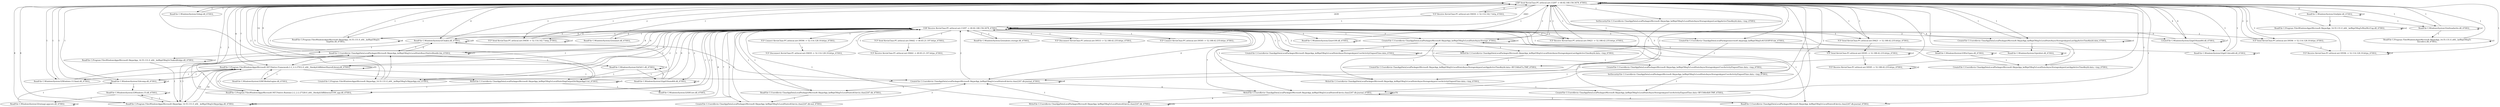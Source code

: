 strict digraph G {
  "UDP Send KevinChan-PC.attlocal.net:13297 -&gt; 40.82.168.156:3478_47DEQ_";
  "UDP Receive KevinChan-PC.attlocal.net:13297 -&gt; 40.82.168.156:3478_47DEQ_";
  "ReadFile C:\Program Files\WindowsApps\Microsoft.SkypeApp_14.55.131.0_x64__kzf8qxf38zg5c\rtmpltfm.dll_47DEQ_";
  "ReadFile C:\Windows\System32\Chakra.dll_47DEQ_";
  "ReadFile C:\Program Files\WindowsApps\Microsoft.SkypeApp_14.55.131.0_x64__kzf8qxf38zg5c\ChakraBridge.dll_47DEQ_";
  "ReadFile C:\Program Files\WindowsApps\Microsoft.SkypeApp_14.55.131.0_x64__kzf8qxf38zg5c\SkypeApp.dll_47DEQ_";
  "ReadFile C:\Program Files\WindowsApps\Microsoft.NET.Native.Framework.2.2_2.2.27912.0_x64__8wekyb3d8bbwe\SharedLibrary.dll_47DEQ_";
  "ReadFile C:\Users\Kevin Chan\AppData\Local\Packages\Microsoft.SkypeApp_kzf8qxf38zg5c\LocalState\ReactNativeBundle.bin_47DEQ_";
  "ReadFile C:\Windows\System32\MFMediaEngine.dll_47DEQ_";
  "ReadFile C:\Windows\System32\Windows.UI.Xaml.dll_47DEQ_";
  "ReadFile C:\Windows\System32\dxgi.dll_47DEQ_";
  "ReadFile C:\Windows\System32\d3d11.dll_47DEQ_";
  "CreateFile C:\Program Files\WindowsApps\Microsoft.SkypeApp_14.55.131.0_x64__kzf8qxf38zg5c\SkypeApp.exe_47DEQ_";
  "CreateFile C:\Windows\System32\igd10iumd64.dll_47DEQ_";
  "ReadFile C:\Windows\System32\igd11dxva64.dll_47DEQ_";
  "ReadFile C:\Windows\System32\igd10iumd64.dll_47DEQ_";
  "ReadFile C:\Program Files\WindowsApps\Microsoft.NET.Native.Runtime.2.2_2.2.27328.0_x64__8wekyb3d8bbwe\mrt100_app.dll_47DEQ_";
  "TCP Receive KevinChan-PC.attlocal.net:59456 -&gt; 52.114.142.7:http_47DEQ_";
  "CreateFile C:\Users\Kevin Chan\AppData\Local\Packages\Microsoft.SkypeApp_kzf8qxf38zg5c\LocalState\s4l-kevin.chan2247.db-journal_47DEQ_";
  "ReadFile C:\Users\Kevin Chan\AppData\Local\Packages\Microsoft.SkypeApp_kzf8qxf38zg5c\LocalState\s4l-kevin.chan2247.db_47DEQ_";
  "CreateFile C:\Users\Kevin Chan\AppData\Local\Packages\Microsoft.SkypeApp_kzf8qxf38zg5c\LocalState\s4l-kevin.chan2247.db-wal_47DEQ_";
  "WriteFile C:\Users\Kevin Chan\AppData\Local\Packages\Microsoft.SkypeApp_kzf8qxf38zg5c\LocalState\s4l-kevin.chan2247.db-journal_47DEQ_";
  "ReadFile C:\Users\Kevin Chan\AppData\Local\Packages\Microsoft.SkypeApp_kzf8qxf38zg5c\LocalState\s4l-kevin.chan2247.db-journal_47DEQ_";
  "WriteFile C:\Users\Kevin Chan\AppData\Local\Packages\Microsoft.SkypeApp_kzf8qxf38zg5c\LocalState\s4l-kevin.chan2247.db_47DEQ_";
  "TCP Send KevinChan-PC.attlocal.net:59456 -&gt; 52.114.142.7:http_47DEQ_";
  "WriteFile C:\Users\Kevin Chan\AppData\Local\Packages\Microsoft.SkypeApp_kzf8qxf38zg5c\LocalState\DiagOutputDir\SkypeApp3.txt_47DEQ_";
  "TCP Connect KevinChan-PC.attlocal.net:59594 -&gt; 52.114.128.10:https_47DEQ_";
  "TCP Disconnect KevinChan-PC.attlocal.net:59459 -&gt; 52.114.128.10:https_47DEQ_";
  "TCP Send KevinChan-PC.attlocal.net:59594 -&gt; 52.114.128.10:https_47DEQ_";
  "TCP Receive KevinChan-PC.attlocal.net:59594 -&gt; 52.114.128.10:https_47DEQ_";
  "ReadFile C:\Windows\System32\wininet.dll_47DEQ_";
  "CreateFile C:\Users\Kevin Chan\AppData\Local\Packages\Microsoft.SkypeApp_kzf8qxf38zg5c\LocalState\AsyncStorage_47DEQ_";
  "CreateFile C:\Users\Kevin Chan\AppData\Local\Packages\Microsoft.SkypeApp_kzf8qxf38zg5c\LocalState\AsyncStorage\skypexLastAppActiveTimeKeyId.data_47DEQ_";
  "ReadFile C:\Windows\System32\windows.storage.dll_47DEQ_";
  "ReadFile C:\Windows\System32\profext.dll_47DEQ_";
  "CreateFile C:\Users\Kevin Chan\AppData\Local\Packages\microsoft.skypeapp_kzf8qxf38zg5c\AC\GEH\POF.dat_47DEQ_";
  "ReadFile C:\Windows\System32\WinTypes.dll_47DEQ_";
  "CreateFile C:\Users\Kevin Chan\AppData\Local\Packages\Microsoft.SkypeApp_kzf8qxf38zg5c\LocalState\AsyncStorage\skypexLastAppActiveTimeKeyId.data.~tmp_47DEQ_";
  "WriteFile C:\Users\Kevin Chan\AppData\Local\Packages\Microsoft.SkypeApp_kzf8qxf38zg5c\LocalState\AsyncStorage\skypexLastAppActiveTimeKeyId.data.~tmp_47DEQ_";
  "SetSecurityFile C:\Users\Kevin Chan\AppData\Local\Packages\Microsoft.SkypeApp_kzf8qxf38zg5c\LocalState\AsyncStorage\skypexLastAppActiveTimeKeyId.data.~tmp_47DEQ_";
  "CreateFile C:\Users\Kevin Chan\AppData\Local\Packages\Microsoft.SkypeApp_kzf8qxf38zg5c\LocalState\AsyncStorage\skypexLastAppActiveTimeKeyId.data~RF1546e47a.TMP_47DEQ_";
  "CreateFile C:\Users\Kevin Chan\AppData\Local\Packages\Microsoft.SkypeApp_kzf8qxf38zg5c\LocalState\AsyncStorage\skypexUserActivityElapsedTime.data_47DEQ_";
  "CreateFile C:\Users\Kevin Chan\AppData\Local\Packages\Microsoft.SkypeApp_kzf8qxf38zg5c\LocalState\AsyncStorage\skypexUserActivityElapsedTime.data.~tmp_47DEQ_";
  "WriteFile C:\Users\Kevin Chan\AppData\Local\Packages\Microsoft.SkypeApp_kzf8qxf38zg5c\LocalState\AsyncStorage\skypexUserActivityElapsedTime.data.~tmp_47DEQ_";
  "SetSecurityFile C:\Users\Kevin Chan\AppData\Local\Packages\Microsoft.SkypeApp_kzf8qxf38zg5c\LocalState\AsyncStorage\skypexUserActivityElapsedTime.data.~tmp_47DEQ_";
  "CreateFile C:\Users\Kevin Chan\AppData\Local\Packages\Microsoft.SkypeApp_kzf8qxf38zg5c\LocalState\AsyncStorage\skypexUserActivityElapsedTime.data~RF1546e4b9.TMP_47DEQ_";
  "ReadFile C:\Windows\System32\Windows.UI.dll_47DEQ_";
  "ReadFile C:\Windows\System32\mrt100.dll_47DEQ_";
  "ReadFile C:\Windows\System32\dcomp.dll_47DEQ_";
  "ReadFile C:\Windows\System32\twinapi.appcore.dll_47DEQ_";
  "TCP Disconnect KevinChan-PC.attlocal.net:59553 -&gt; 52.188.42.235:https_47DEQ_";
  "TCP Connect KevinChan-PC.attlocal.net:59595 -&gt; 52.188.42.235:https_47DEQ_";
  "TCP Send KevinChan-PC.attlocal.net:59595 -&gt; 52.188.42.235:https_47DEQ_";
  "TCP Receive KevinChan-PC.attlocal.net:59595 -&gt; 52.188.42.235:https_47DEQ_";
  "TCP Receive KevinChan-PC.attlocal.net:59421 -&gt; 52.188.42.235:https_47DEQ_";
  "TCP Send KevinChan-PC.attlocal.net:59421 -&gt; 52.188.42.235:https_47DEQ_";
  "ReadFile C:\Windows\System32\mfplat.dll_47DEQ_";
  "ReadFile C:\Windows\System32\mfreadwrite.dll_47DEQ_";
  "ReadFile C:\Program Files\WindowsApps\Microsoft.SkypeApp_14.55.131.0_x64__kzf8qxf38zg5c\rtmcodecs.dll_47DEQ_";
  "TCP Send KevinChan-PC.attlocal.net:59442 -&gt; 40.83.21.197:https_47DEQ_";
  "TCP Receive KevinChan-PC.attlocal.net:59442 -&gt; 40.83.21.197:https_47DEQ_";
  "ReadFile C:\Program Files\WindowsApps\Microsoft.SkypeApp_14.55.131.0_x64__kzf8qxf38zg5c\RtmMvrUap.dll_47DEQ_";
  "ReadFile C:\Windows\System32\SHCore.dll_47DEQ_";
  "UDP Send KevinChan-PC.attlocal.net:13297 -&gt; 40.82.168.156:3478_47DEQ_" -> "UDP Send KevinChan-PC.attlocal.net:13297 -&gt; 40.82.168.156:3478_47DEQ_" [ label="6357" ];
  "UDP Send KevinChan-PC.attlocal.net:13297 -&gt; 40.82.168.156:3478_47DEQ_" -> "UDP Receive KevinChan-PC.attlocal.net:13297 -&gt; 40.82.168.156:3478_47DEQ_" [ label="2443" ];
  "UDP Receive KevinChan-PC.attlocal.net:13297 -&gt; 40.82.168.156:3478_47DEQ_" -> "UDP Receive KevinChan-PC.attlocal.net:13297 -&gt; 40.82.168.156:3478_47DEQ_" [ label="14034" ];
  "UDP Receive KevinChan-PC.attlocal.net:13297 -&gt; 40.82.168.156:3478_47DEQ_" -> "UDP Send KevinChan-PC.attlocal.net:13297 -&gt; 40.82.168.156:3478_47DEQ_" [ label="2439" ];
  "UDP Send KevinChan-PC.attlocal.net:13297 -&gt; 40.82.168.156:3478_47DEQ_" -> "ReadFile C:\Program Files\WindowsApps\Microsoft.SkypeApp_14.55.131.0_x64__kzf8qxf38zg5c\rtmpltfm.dll_47DEQ_" [ label="1" ];
  "ReadFile C:\Program Files\WindowsApps\Microsoft.SkypeApp_14.55.131.0_x64__kzf8qxf38zg5c\rtmpltfm.dll_47DEQ_" -> "ReadFile C:\Program Files\WindowsApps\Microsoft.SkypeApp_14.55.131.0_x64__kzf8qxf38zg5c\rtmpltfm.dll_47DEQ_" [ label="4" ];
  "ReadFile C:\Program Files\WindowsApps\Microsoft.SkypeApp_14.55.131.0_x64__kzf8qxf38zg5c\rtmpltfm.dll_47DEQ_" -> "UDP Receive KevinChan-PC.attlocal.net:13297 -&gt; 40.82.168.156:3478_47DEQ_" [ label="1" ];
  "UDP Receive KevinChan-PC.attlocal.net:13297 -&gt; 40.82.168.156:3478_47DEQ_" -> "ReadFile C:\Program Files\WindowsApps\Microsoft.SkypeApp_14.55.131.0_x64__kzf8qxf38zg5c\rtmpltfm.dll_47DEQ_" [ label="1" ];
  "ReadFile C:\Program Files\WindowsApps\Microsoft.SkypeApp_14.55.131.0_x64__kzf8qxf38zg5c\rtmpltfm.dll_47DEQ_" -> "UDP Send KevinChan-PC.attlocal.net:13297 -&gt; 40.82.168.156:3478_47DEQ_" [ label="1" ];
  "UDP Send KevinChan-PC.attlocal.net:13297 -&gt; 40.82.168.156:3478_47DEQ_" -> "ReadFile C:\Windows\System32\Chakra.dll_47DEQ_" [ label="6" ];
  "ReadFile C:\Windows\System32\Chakra.dll_47DEQ_" -> "ReadFile C:\Windows\System32\Chakra.dll_47DEQ_" [ label="20" ];
  "ReadFile C:\Windows\System32\Chakra.dll_47DEQ_" -> "ReadFile C:\Program Files\WindowsApps\Microsoft.SkypeApp_14.55.131.0_x64__kzf8qxf38zg5c\ChakraBridge.dll_47DEQ_" [ label="1" ];
  "ReadFile C:\Program Files\WindowsApps\Microsoft.SkypeApp_14.55.131.0_x64__kzf8qxf38zg5c\ChakraBridge.dll_47DEQ_" -> "ReadFile C:\Program Files\WindowsApps\Microsoft.SkypeApp_14.55.131.0_x64__kzf8qxf38zg5c\ChakraBridge.dll_47DEQ_" [ label="1" ];
  "ReadFile C:\Program Files\WindowsApps\Microsoft.SkypeApp_14.55.131.0_x64__kzf8qxf38zg5c\ChakraBridge.dll_47DEQ_" -> "ReadFile C:\Program Files\WindowsApps\Microsoft.SkypeApp_14.55.131.0_x64__kzf8qxf38zg5c\SkypeApp.dll_47DEQ_" [ label="1" ];
  "ReadFile C:\Program Files\WindowsApps\Microsoft.SkypeApp_14.55.131.0_x64__kzf8qxf38zg5c\SkypeApp.dll_47DEQ_" -> "ReadFile C:\Program Files\WindowsApps\Microsoft.SkypeApp_14.55.131.0_x64__kzf8qxf38zg5c\SkypeApp.dll_47DEQ_" [ label="56" ];
  "ReadFile C:\Program Files\WindowsApps\Microsoft.SkypeApp_14.55.131.0_x64__kzf8qxf38zg5c\SkypeApp.dll_47DEQ_" -> "ReadFile C:\Program Files\WindowsApps\Microsoft.NET.Native.Framework.2.2_2.2.27912.0_x64__8wekyb3d8bbwe\SharedLibrary.dll_47DEQ_" [ label="10" ];
  "ReadFile C:\Program Files\WindowsApps\Microsoft.NET.Native.Framework.2.2_2.2.27912.0_x64__8wekyb3d8bbwe\SharedLibrary.dll_47DEQ_" -> "ReadFile C:\Program Files\WindowsApps\Microsoft.NET.Native.Framework.2.2_2.2.27912.0_x64__8wekyb3d8bbwe\SharedLibrary.dll_47DEQ_" [ label="55" ];
  "ReadFile C:\Program Files\WindowsApps\Microsoft.NET.Native.Framework.2.2_2.2.27912.0_x64__8wekyb3d8bbwe\SharedLibrary.dll_47DEQ_" -> "ReadFile C:\Users\Kevin Chan\AppData\Local\Packages\Microsoft.SkypeApp_kzf8qxf38zg5c\LocalState\ReactNativeBundle.bin_47DEQ_" [ label="1" ];
  "ReadFile C:\Users\Kevin Chan\AppData\Local\Packages\Microsoft.SkypeApp_kzf8qxf38zg5c\LocalState\ReactNativeBundle.bin_47DEQ_" -> "UDP Send KevinChan-PC.attlocal.net:13297 -&gt; 40.82.168.156:3478_47DEQ_" [ label="12" ];
  "UDP Send KevinChan-PC.attlocal.net:13297 -&gt; 40.82.168.156:3478_47DEQ_" -> "ReadFile C:\Program Files\WindowsApps\Microsoft.NET.Native.Framework.2.2_2.2.27912.0_x64__8wekyb3d8bbwe\SharedLibrary.dll_47DEQ_" [ label="7" ];
  "ReadFile C:\Program Files\WindowsApps\Microsoft.NET.Native.Framework.2.2_2.2.27912.0_x64__8wekyb3d8bbwe\SharedLibrary.dll_47DEQ_" -> "ReadFile C:\Windows\System32\MFMediaEngine.dll_47DEQ_" [ label="1" ];
  "ReadFile C:\Windows\System32\MFMediaEngine.dll_47DEQ_" -> "ReadFile C:\Program Files\WindowsApps\Microsoft.NET.Native.Framework.2.2_2.2.27912.0_x64__8wekyb3d8bbwe\SharedLibrary.dll_47DEQ_" [ label="1" ];
  "ReadFile C:\Program Files\WindowsApps\Microsoft.NET.Native.Framework.2.2_2.2.27912.0_x64__8wekyb3d8bbwe\SharedLibrary.dll_47DEQ_" -> "ReadFile C:\Windows\System32\Windows.UI.Xaml.dll_47DEQ_" [ label="1" ];
  "ReadFile C:\Windows\System32\Windows.UI.Xaml.dll_47DEQ_" -> "UDP Send KevinChan-PC.attlocal.net:13297 -&gt; 40.82.168.156:3478_47DEQ_" [ label="1" ];
  "UDP Send KevinChan-PC.attlocal.net:13297 -&gt; 40.82.168.156:3478_47DEQ_" -> "ReadFile C:\Windows\System32\dxgi.dll_47DEQ_" [ label="1" ];
  "ReadFile C:\Windows\System32\dxgi.dll_47DEQ_" -> "UDP Send KevinChan-PC.attlocal.net:13297 -&gt; 40.82.168.156:3478_47DEQ_" [ label="1" ];
  "UDP Send KevinChan-PC.attlocal.net:13297 -&gt; 40.82.168.156:3478_47DEQ_" -> "ReadFile C:\Users\Kevin Chan\AppData\Local\Packages\Microsoft.SkypeApp_kzf8qxf38zg5c\LocalState\ReactNativeBundle.bin_47DEQ_" [ label="9" ];
  "ReadFile C:\Users\Kevin Chan\AppData\Local\Packages\Microsoft.SkypeApp_kzf8qxf38zg5c\LocalState\ReactNativeBundle.bin_47DEQ_" -> "UDP Receive KevinChan-PC.attlocal.net:13297 -&gt; 40.82.168.156:3478_47DEQ_" [ label="8" ];
  "ReadFile C:\Windows\System32\Chakra.dll_47DEQ_" -> "ReadFile C:\Users\Kevin Chan\AppData\Local\Packages\Microsoft.SkypeApp_kzf8qxf38zg5c\LocalState\ReactNativeBundle.bin_47DEQ_" [ label="7" ];
  "ReadFile C:\Users\Kevin Chan\AppData\Local\Packages\Microsoft.SkypeApp_kzf8qxf38zg5c\LocalState\ReactNativeBundle.bin_47DEQ_" -> "ReadFile C:\Users\Kevin Chan\AppData\Local\Packages\Microsoft.SkypeApp_kzf8qxf38zg5c\LocalState\ReactNativeBundle.bin_47DEQ_" [ label="11" ];
  "UDP Receive KevinChan-PC.attlocal.net:13297 -&gt; 40.82.168.156:3478_47DEQ_" -> "ReadFile C:\Users\Kevin Chan\AppData\Local\Packages\Microsoft.SkypeApp_kzf8qxf38zg5c\LocalState\ReactNativeBundle.bin_47DEQ_" [ label="6" ];
  "ReadFile C:\Users\Kevin Chan\AppData\Local\Packages\Microsoft.SkypeApp_kzf8qxf38zg5c\LocalState\ReactNativeBundle.bin_47DEQ_" -> "ReadFile C:\Windows\System32\d3d11.dll_47DEQ_" [ label="1" ];
  "ReadFile C:\Windows\System32\d3d11.dll_47DEQ_" -> "CreateFile C:\Program Files\WindowsApps\Microsoft.SkypeApp_14.55.131.0_x64__kzf8qxf38zg5c\SkypeApp.exe_47DEQ_" [ label="1" ];
  "CreateFile C:\Program Files\WindowsApps\Microsoft.SkypeApp_14.55.131.0_x64__kzf8qxf38zg5c\SkypeApp.exe_47DEQ_" -> "ReadFile C:\Users\Kevin Chan\AppData\Local\Packages\Microsoft.SkypeApp_kzf8qxf38zg5c\LocalState\ReactNativeBundle.bin_47DEQ_" [ label="1" ];
  "UDP Send KevinChan-PC.attlocal.net:13297 -&gt; 40.82.168.156:3478_47DEQ_" -> "CreateFile C:\Windows\System32\igd10iumd64.dll_47DEQ_" [ label="4" ];
  "CreateFile C:\Windows\System32\igd10iumd64.dll_47DEQ_" -> "CreateFile C:\Windows\System32\igd10iumd64.dll_47DEQ_" [ label="7" ];
  "CreateFile C:\Windows\System32\igd10iumd64.dll_47DEQ_" -> "ReadFile C:\Windows\System32\igd11dxva64.dll_47DEQ_" [ label="1" ];
  "ReadFile C:\Windows\System32\igd11dxva64.dll_47DEQ_" -> "ReadFile C:\Windows\System32\igd11dxva64.dll_47DEQ_" [ label="11" ];
  "ReadFile C:\Windows\System32\igd11dxva64.dll_47DEQ_" -> "UDP Receive KevinChan-PC.attlocal.net:13297 -&gt; 40.82.168.156:3478_47DEQ_" [ label="2" ];
  "UDP Receive KevinChan-PC.attlocal.net:13297 -&gt; 40.82.168.156:3478_47DEQ_" -> "ReadFile C:\Windows\System32\igd10iumd64.dll_47DEQ_" [ label="2" ];
  "ReadFile C:\Windows\System32\igd10iumd64.dll_47DEQ_" -> "UDP Receive KevinChan-PC.attlocal.net:13297 -&gt; 40.82.168.156:3478_47DEQ_" [ label="1" ];
  "ReadFile C:\Windows\System32\igd10iumd64.dll_47DEQ_" -> "ReadFile C:\Windows\System32\igd10iumd64.dll_47DEQ_" [ label="2" ];
  "ReadFile C:\Windows\System32\igd10iumd64.dll_47DEQ_" -> "ReadFile C:\Windows\System32\d3d11.dll_47DEQ_" [ label="1" ];
  "ReadFile C:\Windows\System32\d3d11.dll_47DEQ_" -> "ReadFile C:\Windows\System32\d3d11.dll_47DEQ_" [ label="1" ];
  "ReadFile C:\Windows\System32\d3d11.dll_47DEQ_" -> "ReadFile C:\Windows\System32\igd10iumd64.dll_47DEQ_" [ label="1" ];
  "ReadFile C:\Windows\System32\igd10iumd64.dll_47DEQ_" -> "ReadFile C:\Windows\System32\Chakra.dll_47DEQ_" [ label="1" ];
  "ReadFile C:\Users\Kevin Chan\AppData\Local\Packages\Microsoft.SkypeApp_kzf8qxf38zg5c\LocalState\ReactNativeBundle.bin_47DEQ_" -> "ReadFile C:\Program Files\WindowsApps\Microsoft.NET.Native.Framework.2.2_2.2.27912.0_x64__8wekyb3d8bbwe\SharedLibrary.dll_47DEQ_" [ label="1" ];
  "ReadFile C:\Program Files\WindowsApps\Microsoft.NET.Native.Framework.2.2_2.2.27912.0_x64__8wekyb3d8bbwe\SharedLibrary.dll_47DEQ_" -> "ReadFile C:\Program Files\WindowsApps\Microsoft.SkypeApp_14.55.131.0_x64__kzf8qxf38zg5c\SkypeApp.dll_47DEQ_" [ label="10" ];
  "ReadFile C:\Program Files\WindowsApps\Microsoft.NET.Native.Framework.2.2_2.2.27912.0_x64__8wekyb3d8bbwe\SharedLibrary.dll_47DEQ_" -> "ReadFile C:\Program Files\WindowsApps\Microsoft.NET.Native.Runtime.2.2_2.2.27328.0_x64__8wekyb3d8bbwe\mrt100_app.dll_47DEQ_" [ label="1" ];
  "ReadFile C:\Program Files\WindowsApps\Microsoft.NET.Native.Runtime.2.2_2.2.27328.0_x64__8wekyb3d8bbwe\mrt100_app.dll_47DEQ_" -> "UDP Send KevinChan-PC.attlocal.net:13297 -&gt; 40.82.168.156:3478_47DEQ_" [ label="1" ];
  "ReadFile C:\Program Files\WindowsApps\Microsoft.SkypeApp_14.55.131.0_x64__kzf8qxf38zg5c\SkypeApp.dll_47DEQ_" -> "UDP Send KevinChan-PC.attlocal.net:13297 -&gt; 40.82.168.156:3478_47DEQ_" [ label="8" ];
  "UDP Send KevinChan-PC.attlocal.net:13297 -&gt; 40.82.168.156:3478_47DEQ_" -> "ReadFile C:\Program Files\WindowsApps\Microsoft.SkypeApp_14.55.131.0_x64__kzf8qxf38zg5c\SkypeApp.dll_47DEQ_" [ label="8" ];
  "ReadFile C:\Program Files\WindowsApps\Microsoft.NET.Native.Framework.2.2_2.2.27912.0_x64__8wekyb3d8bbwe\SharedLibrary.dll_47DEQ_" -> "UDP Send KevinChan-PC.attlocal.net:13297 -&gt; 40.82.168.156:3478_47DEQ_" [ label="6" ];
  "ReadFile C:\Users\Kevin Chan\AppData\Local\Packages\Microsoft.SkypeApp_kzf8qxf38zg5c\LocalState\ReactNativeBundle.bin_47DEQ_" -> "ReadFile C:\Windows\System32\Chakra.dll_47DEQ_" [ label="2" ];
  "UDP Receive KevinChan-PC.attlocal.net:13297 -&gt; 40.82.168.156:3478_47DEQ_" -> "ReadFile C:\Program Files\WindowsApps\Microsoft.NET.Native.Framework.2.2_2.2.27912.0_x64__8wekyb3d8bbwe\SharedLibrary.dll_47DEQ_" [ label="4" ];
  "ReadFile C:\Program Files\WindowsApps\Microsoft.NET.Native.Framework.2.2_2.2.27912.0_x64__8wekyb3d8bbwe\SharedLibrary.dll_47DEQ_" -> "UDP Receive KevinChan-PC.attlocal.net:13297 -&gt; 40.82.168.156:3478_47DEQ_" [ label="3" ];
  "UDP Send KevinChan-PC.attlocal.net:13297 -&gt; 40.82.168.156:3478_47DEQ_" -> "TCP Receive KevinChan-PC.attlocal.net:59456 -&gt; 52.114.142.7:http_47DEQ_" [ label="3" ];
  "TCP Receive KevinChan-PC.attlocal.net:59456 -&gt; 52.114.142.7:http_47DEQ_" -> "UDP Receive KevinChan-PC.attlocal.net:13297 -&gt; 40.82.168.156:3478_47DEQ_" [ label="1" ];
  "ReadFile C:\Program Files\WindowsApps\Microsoft.NET.Native.Framework.2.2_2.2.27912.0_x64__8wekyb3d8bbwe\SharedLibrary.dll_47DEQ_" -> "CreateFile C:\Users\Kevin Chan\AppData\Local\Packages\Microsoft.SkypeApp_kzf8qxf38zg5c\LocalState\s4l-kevin.chan2247.db-journal_47DEQ_" [ label="1" ];
  "CreateFile C:\Users\Kevin Chan\AppData\Local\Packages\Microsoft.SkypeApp_kzf8qxf38zg5c\LocalState\s4l-kevin.chan2247.db-journal_47DEQ_" -> "ReadFile C:\Users\Kevin Chan\AppData\Local\Packages\Microsoft.SkypeApp_kzf8qxf38zg5c\LocalState\s4l-kevin.chan2247.db_47DEQ_" [ label="3" ];
  "ReadFile C:\Users\Kevin Chan\AppData\Local\Packages\Microsoft.SkypeApp_kzf8qxf38zg5c\LocalState\s4l-kevin.chan2247.db_47DEQ_" -> "CreateFile C:\Users\Kevin Chan\AppData\Local\Packages\Microsoft.SkypeApp_kzf8qxf38zg5c\LocalState\s4l-kevin.chan2247.db-wal_47DEQ_" [ label="3" ];
  "CreateFile C:\Users\Kevin Chan\AppData\Local\Packages\Microsoft.SkypeApp_kzf8qxf38zg5c\LocalState\s4l-kevin.chan2247.db-wal_47DEQ_" -> "CreateFile C:\Users\Kevin Chan\AppData\Local\Packages\Microsoft.SkypeApp_kzf8qxf38zg5c\LocalState\s4l-kevin.chan2247.db-journal_47DEQ_" [ label="3" ];
  "CreateFile C:\Users\Kevin Chan\AppData\Local\Packages\Microsoft.SkypeApp_kzf8qxf38zg5c\LocalState\s4l-kevin.chan2247.db-journal_47DEQ_" -> "CreateFile C:\Users\Kevin Chan\AppData\Local\Packages\Microsoft.SkypeApp_kzf8qxf38zg5c\LocalState\s4l-kevin.chan2247.db-journal_47DEQ_" [ label="8" ];
  "CreateFile C:\Users\Kevin Chan\AppData\Local\Packages\Microsoft.SkypeApp_kzf8qxf38zg5c\LocalState\s4l-kevin.chan2247.db-journal_47DEQ_" -> "WriteFile C:\Users\Kevin Chan\AppData\Local\Packages\Microsoft.SkypeApp_kzf8qxf38zg5c\LocalState\s4l-kevin.chan2247.db-journal_47DEQ_" [ label="4" ];
  "WriteFile C:\Users\Kevin Chan\AppData\Local\Packages\Microsoft.SkypeApp_kzf8qxf38zg5c\LocalState\s4l-kevin.chan2247.db-journal_47DEQ_" -> "WriteFile C:\Users\Kevin Chan\AppData\Local\Packages\Microsoft.SkypeApp_kzf8qxf38zg5c\LocalState\s4l-kevin.chan2247.db-journal_47DEQ_" [ label="74" ];
  "WriteFile C:\Users\Kevin Chan\AppData\Local\Packages\Microsoft.SkypeApp_kzf8qxf38zg5c\LocalState\s4l-kevin.chan2247.db-journal_47DEQ_" -> "UDP Send KevinChan-PC.attlocal.net:13297 -&gt; 40.82.168.156:3478_47DEQ_" [ label="4" ];
  "UDP Send KevinChan-PC.attlocal.net:13297 -&gt; 40.82.168.156:3478_47DEQ_" -> "ReadFile C:\Users\Kevin Chan\AppData\Local\Packages\Microsoft.SkypeApp_kzf8qxf38zg5c\LocalState\s4l-kevin.chan2247.db-journal_47DEQ_" [ label="1" ];
  "ReadFile C:\Users\Kevin Chan\AppData\Local\Packages\Microsoft.SkypeApp_kzf8qxf38zg5c\LocalState\s4l-kevin.chan2247.db-journal_47DEQ_" -> "WriteFile C:\Users\Kevin Chan\AppData\Local\Packages\Microsoft.SkypeApp_kzf8qxf38zg5c\LocalState\s4l-kevin.chan2247.db-journal_47DEQ_" [ label="4" ];
  "WriteFile C:\Users\Kevin Chan\AppData\Local\Packages\Microsoft.SkypeApp_kzf8qxf38zg5c\LocalState\s4l-kevin.chan2247.db-journal_47DEQ_" -> "WriteFile C:\Users\Kevin Chan\AppData\Local\Packages\Microsoft.SkypeApp_kzf8qxf38zg5c\LocalState\s4l-kevin.chan2247.db_47DEQ_" [ label="4" ];
  "WriteFile C:\Users\Kevin Chan\AppData\Local\Packages\Microsoft.SkypeApp_kzf8qxf38zg5c\LocalState\s4l-kevin.chan2247.db_47DEQ_" -> "WriteFile C:\Users\Kevin Chan\AppData\Local\Packages\Microsoft.SkypeApp_kzf8qxf38zg5c\LocalState\s4l-kevin.chan2247.db_47DEQ_" [ label="42" ];
  "WriteFile C:\Users\Kevin Chan\AppData\Local\Packages\Microsoft.SkypeApp_kzf8qxf38zg5c\LocalState\s4l-kevin.chan2247.db_47DEQ_" -> "CreateFile C:\Users\Kevin Chan\AppData\Local\Packages\Microsoft.SkypeApp_kzf8qxf38zg5c\LocalState\s4l-kevin.chan2247.db-journal_47DEQ_" [ label="1" ];
  "CreateFile C:\Users\Kevin Chan\AppData\Local\Packages\Microsoft.SkypeApp_kzf8qxf38zg5c\LocalState\s4l-kevin.chan2247.db-journal_47DEQ_" -> "UDP Send KevinChan-PC.attlocal.net:13297 -&gt; 40.82.168.156:3478_47DEQ_" [ label="3" ];
  "UDP Receive KevinChan-PC.attlocal.net:13297 -&gt; 40.82.168.156:3478_47DEQ_" -> "TCP Send KevinChan-PC.attlocal.net:59456 -&gt; 52.114.142.7:http_47DEQ_" [ label="2" ];
  "TCP Send KevinChan-PC.attlocal.net:59456 -&gt; 52.114.142.7:http_47DEQ_" -> "TCP Send KevinChan-PC.attlocal.net:59456 -&gt; 52.114.142.7:http_47DEQ_" [ label="3" ];
  "TCP Send KevinChan-PC.attlocal.net:59456 -&gt; 52.114.142.7:http_47DEQ_" -> "UDP Send KevinChan-PC.attlocal.net:13297 -&gt; 40.82.168.156:3478_47DEQ_" [ label="2" ];
  "UDP Receive KevinChan-PC.attlocal.net:13297 -&gt; 40.82.168.156:3478_47DEQ_" -> "CreateFile C:\Program Files\WindowsApps\Microsoft.SkypeApp_14.55.131.0_x64__kzf8qxf38zg5c\SkypeApp.exe_47DEQ_" [ label="2" ];
  "CreateFile C:\Program Files\WindowsApps\Microsoft.SkypeApp_14.55.131.0_x64__kzf8qxf38zg5c\SkypeApp.exe_47DEQ_" -> "UDP Receive KevinChan-PC.attlocal.net:13297 -&gt; 40.82.168.156:3478_47DEQ_" [ label="2" ];
  "UDP Receive KevinChan-PC.attlocal.net:13297 -&gt; 40.82.168.156:3478_47DEQ_" -> "CreateFile C:\Windows\System32\igd10iumd64.dll_47DEQ_" [ label="4" ];
  "CreateFile C:\Windows\System32\igd10iumd64.dll_47DEQ_" -> "UDP Receive KevinChan-PC.attlocal.net:13297 -&gt; 40.82.168.156:3478_47DEQ_" [ label="3" ];
  "CreateFile C:\Windows\System32\igd10iumd64.dll_47DEQ_" -> "UDP Send KevinChan-PC.attlocal.net:13297 -&gt; 40.82.168.156:3478_47DEQ_" [ label="4" ];
  "UDP Receive KevinChan-PC.attlocal.net:13297 -&gt; 40.82.168.156:3478_47DEQ_" -> "ReadFile C:\Windows\System32\Chakra.dll_47DEQ_" [ label="5" ];
  "ReadFile C:\Windows\System32\Chakra.dll_47DEQ_" -> "UDP Send KevinChan-PC.attlocal.net:13297 -&gt; 40.82.168.156:3478_47DEQ_" [ label="3" ];
  "ReadFile C:\Program Files\WindowsApps\Microsoft.SkypeApp_14.55.131.0_x64__kzf8qxf38zg5c\SkypeApp.dll_47DEQ_" -> "UDP Receive KevinChan-PC.attlocal.net:13297 -&gt; 40.82.168.156:3478_47DEQ_" [ label="8" ];
  "ReadFile C:\Users\Kevin Chan\AppData\Local\Packages\Microsoft.SkypeApp_kzf8qxf38zg5c\LocalState\ReactNativeBundle.bin_47DEQ_" -> "ReadFile C:\Program Files\WindowsApps\Microsoft.SkypeApp_14.55.131.0_x64__kzf8qxf38zg5c\SkypeApp.dll_47DEQ_" [ label="1" ];
  "ReadFile C:\Program Files\WindowsApps\Microsoft.SkypeApp_14.55.131.0_x64__kzf8qxf38zg5c\SkypeApp.dll_47DEQ_" -> "ReadFile C:\Users\Kevin Chan\AppData\Local\Packages\Microsoft.SkypeApp_kzf8qxf38zg5c\LocalState\ReactNativeBundle.bin_47DEQ_" [ label="1" ];
  "ReadFile C:\Windows\System32\Chakra.dll_47DEQ_" -> "UDP Receive KevinChan-PC.attlocal.net:13297 -&gt; 40.82.168.156:3478_47DEQ_" [ label="2" ];
  "UDP Send KevinChan-PC.attlocal.net:13297 -&gt; 40.82.168.156:3478_47DEQ_" -> "CreateFile C:\Program Files\WindowsApps\Microsoft.SkypeApp_14.55.131.0_x64__kzf8qxf38zg5c\SkypeApp.exe_47DEQ_" [ label="2" ];
  "CreateFile C:\Program Files\WindowsApps\Microsoft.SkypeApp_14.55.131.0_x64__kzf8qxf38zg5c\SkypeApp.exe_47DEQ_" -> "UDP Send KevinChan-PC.attlocal.net:13297 -&gt; 40.82.168.156:3478_47DEQ_" [ label="2" ];
  "UDP Send KevinChan-PC.attlocal.net:13297 -&gt; 40.82.168.156:3478_47DEQ_" -> "ReadFile C:\Program Files\WindowsApps\Microsoft.NET.Native.Runtime.2.2_2.2.27328.0_x64__8wekyb3d8bbwe\mrt100_app.dll_47DEQ_" [ label="1" ];
  "ReadFile C:\Program Files\WindowsApps\Microsoft.NET.Native.Runtime.2.2_2.2.27328.0_x64__8wekyb3d8bbwe\mrt100_app.dll_47DEQ_" -> "ReadFile C:\Program Files\WindowsApps\Microsoft.NET.Native.Framework.2.2_2.2.27912.0_x64__8wekyb3d8bbwe\SharedLibrary.dll_47DEQ_" [ label="2" ];
  "UDP Send KevinChan-PC.attlocal.net:13297 -&gt; 40.82.168.156:3478_47DEQ_" -> "WriteFile C:\Users\Kevin Chan\AppData\Local\Packages\Microsoft.SkypeApp_kzf8qxf38zg5c\LocalState\DiagOutputDir\SkypeApp3.txt_47DEQ_" [ label="5" ];
  "WriteFile C:\Users\Kevin Chan\AppData\Local\Packages\Microsoft.SkypeApp_kzf8qxf38zg5c\LocalState\DiagOutputDir\SkypeApp3.txt_47DEQ_" -> "WriteFile C:\Users\Kevin Chan\AppData\Local\Packages\Microsoft.SkypeApp_kzf8qxf38zg5c\LocalState\DiagOutputDir\SkypeApp3.txt_47DEQ_" [ label="5" ];
  "WriteFile C:\Users\Kevin Chan\AppData\Local\Packages\Microsoft.SkypeApp_kzf8qxf38zg5c\LocalState\DiagOutputDir\SkypeApp3.txt_47DEQ_" -> "UDP Send KevinChan-PC.attlocal.net:13297 -&gt; 40.82.168.156:3478_47DEQ_" [ label="1" ];
  "UDP Receive KevinChan-PC.attlocal.net:13297 -&gt; 40.82.168.156:3478_47DEQ_" -> "CreateFile C:\Users\Kevin Chan\AppData\Local\Packages\Microsoft.SkypeApp_kzf8qxf38zg5c\LocalState\s4l-kevin.chan2247.db-journal_47DEQ_" [ label="4" ];
  "CreateFile C:\Users\Kevin Chan\AppData\Local\Packages\Microsoft.SkypeApp_kzf8qxf38zg5c\LocalState\s4l-kevin.chan2247.db-journal_47DEQ_" -> "UDP Receive KevinChan-PC.attlocal.net:13297 -&gt; 40.82.168.156:3478_47DEQ_" [ label="2" ];
  "UDP Receive KevinChan-PC.attlocal.net:13297 -&gt; 40.82.168.156:3478_47DEQ_" -> "ReadFile C:\Users\Kevin Chan\AppData\Local\Packages\Microsoft.SkypeApp_kzf8qxf38zg5c\LocalState\s4l-kevin.chan2247.db_47DEQ_" [ label="1" ];
  "ReadFile C:\Users\Kevin Chan\AppData\Local\Packages\Microsoft.SkypeApp_kzf8qxf38zg5c\LocalState\s4l-kevin.chan2247.db_47DEQ_" -> "UDP Receive KevinChan-PC.attlocal.net:13297 -&gt; 40.82.168.156:3478_47DEQ_" [ label="1" ];
  "UDP Receive KevinChan-PC.attlocal.net:13297 -&gt; 40.82.168.156:3478_47DEQ_" -> "CreateFile C:\Users\Kevin Chan\AppData\Local\Packages\Microsoft.SkypeApp_kzf8qxf38zg5c\LocalState\s4l-kevin.chan2247.db-wal_47DEQ_" [ label="1" ];
  "WriteFile C:\Users\Kevin Chan\AppData\Local\Packages\Microsoft.SkypeApp_kzf8qxf38zg5c\LocalState\s4l-kevin.chan2247.db-journal_47DEQ_" -> "UDP Receive KevinChan-PC.attlocal.net:13297 -&gt; 40.82.168.156:3478_47DEQ_" [ label="7" ];
  "UDP Send KevinChan-PC.attlocal.net:13297 -&gt; 40.82.168.156:3478_47DEQ_" -> "WriteFile C:\Users\Kevin Chan\AppData\Local\Packages\Microsoft.SkypeApp_kzf8qxf38zg5c\LocalState\s4l-kevin.chan2247.db-journal_47DEQ_" [ label="4" ];
  "UDP Receive KevinChan-PC.attlocal.net:13297 -&gt; 40.82.168.156:3478_47DEQ_" -> "ReadFile C:\Users\Kevin Chan\AppData\Local\Packages\Microsoft.SkypeApp_kzf8qxf38zg5c\LocalState\s4l-kevin.chan2247.db-journal_47DEQ_" [ label="1" ];
  "UDP Receive KevinChan-PC.attlocal.net:13297 -&gt; 40.82.168.156:3478_47DEQ_" -> "WriteFile C:\Users\Kevin Chan\AppData\Local\Packages\Microsoft.SkypeApp_kzf8qxf38zg5c\LocalState\s4l-kevin.chan2247.db-journal_47DEQ_" [ label="5" ];
  "WriteFile C:\Users\Kevin Chan\AppData\Local\Packages\Microsoft.SkypeApp_kzf8qxf38zg5c\LocalState\s4l-kevin.chan2247.db_47DEQ_" -> "UDP Send KevinChan-PC.attlocal.net:13297 -&gt; 40.82.168.156:3478_47DEQ_" [ label="2" ];
  "UDP Send KevinChan-PC.attlocal.net:13297 -&gt; 40.82.168.156:3478_47DEQ_" -> "CreateFile C:\Users\Kevin Chan\AppData\Local\Packages\Microsoft.SkypeApp_kzf8qxf38zg5c\LocalState\s4l-kevin.chan2247.db-journal_47DEQ_" [ label="2" ];
  "UDP Receive KevinChan-PC.attlocal.net:13297 -&gt; 40.82.168.156:3478_47DEQ_" -> "TCP Connect KevinChan-PC.attlocal.net:59594 -&gt; 52.114.128.10:https_47DEQ_" [ label="1" ];
  "TCP Connect KevinChan-PC.attlocal.net:59594 -&gt; 52.114.128.10:https_47DEQ_" -> "TCP Disconnect KevinChan-PC.attlocal.net:59459 -&gt; 52.114.128.10:https_47DEQ_" [ label="1" ];
  "TCP Disconnect KevinChan-PC.attlocal.net:59459 -&gt; 52.114.128.10:https_47DEQ_" -> "UDP Receive KevinChan-PC.attlocal.net:13297 -&gt; 40.82.168.156:3478_47DEQ_" [ label="1" ];
  "UDP Receive KevinChan-PC.attlocal.net:13297 -&gt; 40.82.168.156:3478_47DEQ_" -> "TCP Send KevinChan-PC.attlocal.net:59594 -&gt; 52.114.128.10:https_47DEQ_" [ label="2" ];
  "TCP Send KevinChan-PC.attlocal.net:59594 -&gt; 52.114.128.10:https_47DEQ_" -> "UDP Send KevinChan-PC.attlocal.net:13297 -&gt; 40.82.168.156:3478_47DEQ_" [ label="2" ];
  "UDP Send KevinChan-PC.attlocal.net:13297 -&gt; 40.82.168.156:3478_47DEQ_" -> "TCP Receive KevinChan-PC.attlocal.net:59594 -&gt; 52.114.128.10:https_47DEQ_" [ label="1" ];
  "TCP Receive KevinChan-PC.attlocal.net:59594 -&gt; 52.114.128.10:https_47DEQ_" -> "TCP Receive KevinChan-PC.attlocal.net:59594 -&gt; 52.114.128.10:https_47DEQ_" [ label="1" ];
  "TCP Receive KevinChan-PC.attlocal.net:59594 -&gt; 52.114.128.10:https_47DEQ_" -> "UDP Send KevinChan-PC.attlocal.net:13297 -&gt; 40.82.168.156:3478_47DEQ_" [ label="3" ];
  "UDP Receive KevinChan-PC.attlocal.net:13297 -&gt; 40.82.168.156:3478_47DEQ_" -> "ReadFile C:\Windows\System32\wininet.dll_47DEQ_" [ label="1" ];
  "ReadFile C:\Windows\System32\wininet.dll_47DEQ_" -> "UDP Send KevinChan-PC.attlocal.net:13297 -&gt; 40.82.168.156:3478_47DEQ_" [ label="1" ];
  "TCP Send KevinChan-PC.attlocal.net:59594 -&gt; 52.114.128.10:https_47DEQ_" -> "TCP Receive KevinChan-PC.attlocal.net:59594 -&gt; 52.114.128.10:https_47DEQ_" [ label="2" ];
  "UDP Send KevinChan-PC.attlocal.net:13297 -&gt; 40.82.168.156:3478_47DEQ_" -> "TCP Send KevinChan-PC.attlocal.net:59594 -&gt; 52.114.128.10:https_47DEQ_" [ label="2" ];
  "ReadFile C:\Windows\System32\Chakra.dll_47DEQ_" -> "CreateFile C:\Users\Kevin Chan\AppData\Local\Packages\Microsoft.SkypeApp_kzf8qxf38zg5c\LocalState\s4l-kevin.chan2247.db-journal_47DEQ_" [ label="1" ];
  "CreateFile C:\Users\Kevin Chan\AppData\Local\Packages\Microsoft.SkypeApp_kzf8qxf38zg5c\LocalState\s4l-kevin.chan2247.db-wal_47DEQ_" -> "UDP Receive KevinChan-PC.attlocal.net:13297 -&gt; 40.82.168.156:3478_47DEQ_" [ label="1" ];
  "WriteFile C:\Users\Kevin Chan\AppData\Local\Packages\Microsoft.SkypeApp_kzf8qxf38zg5c\LocalState\s4l-kevin.chan2247.db-journal_47DEQ_" -> "ReadFile C:\Users\Kevin Chan\AppData\Local\Packages\Microsoft.SkypeApp_kzf8qxf38zg5c\LocalState\s4l-kevin.chan2247.db-journal_47DEQ_" [ label="2" ];
  "WriteFile C:\Users\Kevin Chan\AppData\Local\Packages\Microsoft.SkypeApp_kzf8qxf38zg5c\LocalState\s4l-kevin.chan2247.db_47DEQ_" -> "UDP Receive KevinChan-PC.attlocal.net:13297 -&gt; 40.82.168.156:3478_47DEQ_" [ label="1" ];
  "UDP Receive KevinChan-PC.attlocal.net:13297 -&gt; 40.82.168.156:3478_47DEQ_" -> "WriteFile C:\Users\Kevin Chan\AppData\Local\Packages\Microsoft.SkypeApp_kzf8qxf38zg5c\LocalState\DiagOutputDir\SkypeApp3.txt_47DEQ_" [ label="3" ];
  "WriteFile C:\Users\Kevin Chan\AppData\Local\Packages\Microsoft.SkypeApp_kzf8qxf38zg5c\LocalState\DiagOutputDir\SkypeApp3.txt_47DEQ_" -> "UDP Receive KevinChan-PC.attlocal.net:13297 -&gt; 40.82.168.156:3478_47DEQ_" [ label="6" ];
  "UDP Receive KevinChan-PC.attlocal.net:13297 -&gt; 40.82.168.156:3478_47DEQ_" -> "CreateFile C:\Users\Kevin Chan\AppData\Local\Packages\Microsoft.SkypeApp_kzf8qxf38zg5c\LocalState\AsyncStorage_47DEQ_" [ label="1" ];
  "CreateFile C:\Users\Kevin Chan\AppData\Local\Packages\Microsoft.SkypeApp_kzf8qxf38zg5c\LocalState\AsyncStorage_47DEQ_" -> "UDP Receive KevinChan-PC.attlocal.net:13297 -&gt; 40.82.168.156:3478_47DEQ_" [ label="1" ];
  "UDP Receive KevinChan-PC.attlocal.net:13297 -&gt; 40.82.168.156:3478_47DEQ_" -> "CreateFile C:\Users\Kevin Chan\AppData\Local\Packages\Microsoft.SkypeApp_kzf8qxf38zg5c\LocalState\AsyncStorage\skypexLastAppActiveTimeKeyId.data_47DEQ_" [ label="2" ];
  "CreateFile C:\Users\Kevin Chan\AppData\Local\Packages\Microsoft.SkypeApp_kzf8qxf38zg5c\LocalState\AsyncStorage\skypexLastAppActiveTimeKeyId.data_47DEQ_" -> "UDP Send KevinChan-PC.attlocal.net:13297 -&gt; 40.82.168.156:3478_47DEQ_" [ label="1" ];
  "UDP Receive KevinChan-PC.attlocal.net:13297 -&gt; 40.82.168.156:3478_47DEQ_" -> "ReadFile C:\Windows\System32\windows.storage.dll_47DEQ_" [ label="1" ];
  "ReadFile C:\Windows\System32\windows.storage.dll_47DEQ_" -> "UDP Receive KevinChan-PC.attlocal.net:13297 -&gt; 40.82.168.156:3478_47DEQ_" [ label="1" ];
  "CreateFile C:\Users\Kevin Chan\AppData\Local\Packages\Microsoft.SkypeApp_kzf8qxf38zg5c\LocalState\AsyncStorage\skypexLastAppActiveTimeKeyId.data_47DEQ_" -> "ReadFile C:\Windows\System32\profext.dll_47DEQ_" [ label="1" ];
  "ReadFile C:\Windows\System32\profext.dll_47DEQ_" -> "ReadFile C:\Windows\System32\profext.dll_47DEQ_" [ label="1" ];
  "ReadFile C:\Windows\System32\profext.dll_47DEQ_" -> "UDP Receive KevinChan-PC.attlocal.net:13297 -&gt; 40.82.168.156:3478_47DEQ_" [ label="1" ];
  "UDP Send KevinChan-PC.attlocal.net:13297 -&gt; 40.82.168.156:3478_47DEQ_" -> "CreateFile C:\Users\Kevin Chan\AppData\Local\Packages\microsoft.skypeapp_kzf8qxf38zg5c\AC\GEH\POF.dat_47DEQ_" [ label="1" ];
  "CreateFile C:\Users\Kevin Chan\AppData\Local\Packages\microsoft.skypeapp_kzf8qxf38zg5c\AC\GEH\POF.dat_47DEQ_" -> "ReadFile C:\Windows\System32\WinTypes.dll_47DEQ_" [ label="1" ];
  "ReadFile C:\Windows\System32\WinTypes.dll_47DEQ_" -> "ReadFile C:\Windows\System32\WinTypes.dll_47DEQ_" [ label="1" ];
  "ReadFile C:\Windows\System32\WinTypes.dll_47DEQ_" -> "CreateFile C:\Users\Kevin Chan\AppData\Local\Packages\Microsoft.SkypeApp_kzf8qxf38zg5c\LocalState\AsyncStorage\skypexLastAppActiveTimeKeyId.data.~tmp_47DEQ_" [ label="1" ];
  "CreateFile C:\Users\Kevin Chan\AppData\Local\Packages\Microsoft.SkypeApp_kzf8qxf38zg5c\LocalState\AsyncStorage\skypexLastAppActiveTimeKeyId.data.~tmp_47DEQ_" -> "UDP Receive KevinChan-PC.attlocal.net:13297 -&gt; 40.82.168.156:3478_47DEQ_" [ label="1" ];
  "UDP Receive KevinChan-PC.attlocal.net:13297 -&gt; 40.82.168.156:3478_47DEQ_" -> "WriteFile C:\Users\Kevin Chan\AppData\Local\Packages\Microsoft.SkypeApp_kzf8qxf38zg5c\LocalState\AsyncStorage\skypexLastAppActiveTimeKeyId.data.~tmp_47DEQ_" [ label="1" ];
  "WriteFile C:\Users\Kevin Chan\AppData\Local\Packages\Microsoft.SkypeApp_kzf8qxf38zg5c\LocalState\AsyncStorage\skypexLastAppActiveTimeKeyId.data.~tmp_47DEQ_" -> "UDP Send KevinChan-PC.attlocal.net:13297 -&gt; 40.82.168.156:3478_47DEQ_" [ label="1" ];
  "UDP Send KevinChan-PC.attlocal.net:13297 -&gt; 40.82.168.156:3478_47DEQ_" -> "CreateFile C:\Users\Kevin Chan\AppData\Local\Packages\Microsoft.SkypeApp_kzf8qxf38zg5c\LocalState\AsyncStorage\skypexLastAppActiveTimeKeyId.data_47DEQ_" [ label="1" ];
  "CreateFile C:\Users\Kevin Chan\AppData\Local\Packages\Microsoft.SkypeApp_kzf8qxf38zg5c\LocalState\AsyncStorage\skypexLastAppActiveTimeKeyId.data_47DEQ_" -> "CreateFile C:\Users\Kevin Chan\AppData\Local\Packages\Microsoft.SkypeApp_kzf8qxf38zg5c\LocalState\AsyncStorage\skypexLastAppActiveTimeKeyId.data_47DEQ_" [ label="1" ];
  "CreateFile C:\Users\Kevin Chan\AppData\Local\Packages\Microsoft.SkypeApp_kzf8qxf38zg5c\LocalState\AsyncStorage\skypexLastAppActiveTimeKeyId.data_47DEQ_" -> "CreateFile C:\Users\Kevin Chan\AppData\Local\Packages\Microsoft.SkypeApp_kzf8qxf38zg5c\LocalState\AsyncStorage\skypexLastAppActiveTimeKeyId.data.~tmp_47DEQ_" [ label="1" ];
  "CreateFile C:\Users\Kevin Chan\AppData\Local\Packages\Microsoft.SkypeApp_kzf8qxf38zg5c\LocalState\AsyncStorage\skypexLastAppActiveTimeKeyId.data.~tmp_47DEQ_" -> "UDP Send KevinChan-PC.attlocal.net:13297 -&gt; 40.82.168.156:3478_47DEQ_" [ label="1" ];
  "UDP Send KevinChan-PC.attlocal.net:13297 -&gt; 40.82.168.156:3478_47DEQ_" -> "CreateFile C:\Users\Kevin Chan\AppData\Local\Packages\Microsoft.SkypeApp_kzf8qxf38zg5c\LocalState\AsyncStorage_47DEQ_" [ label="3" ];
  "CreateFile C:\Users\Kevin Chan\AppData\Local\Packages\Microsoft.SkypeApp_kzf8qxf38zg5c\LocalState\AsyncStorage_47DEQ_" -> "UDP Send KevinChan-PC.attlocal.net:13297 -&gt; 40.82.168.156:3478_47DEQ_" [ label="2" ];
  "UDP Send KevinChan-PC.attlocal.net:13297 -&gt; 40.82.168.156:3478_47DEQ_" -> "SetSecurityFile C:\Users\Kevin Chan\AppData\Local\Packages\Microsoft.SkypeApp_kzf8qxf38zg5c\LocalState\AsyncStorage\skypexLastAppActiveTimeKeyId.data.~tmp_47DEQ_" [ label="1" ];
  "SetSecurityFile C:\Users\Kevin Chan\AppData\Local\Packages\Microsoft.SkypeApp_kzf8qxf38zg5c\LocalState\AsyncStorage\skypexLastAppActiveTimeKeyId.data.~tmp_47DEQ_" -> "CreateFile C:\Users\Kevin Chan\AppData\Local\Packages\Microsoft.SkypeApp_kzf8qxf38zg5c\LocalState\AsyncStorage\skypexLastAppActiveTimeKeyId.data~RF1546e47a.TMP_47DEQ_" [ label="1" ];
  "CreateFile C:\Users\Kevin Chan\AppData\Local\Packages\Microsoft.SkypeApp_kzf8qxf38zg5c\LocalState\AsyncStorage\skypexLastAppActiveTimeKeyId.data~RF1546e47a.TMP_47DEQ_" -> "CreateFile C:\Users\Kevin Chan\AppData\Local\Packages\Microsoft.SkypeApp_kzf8qxf38zg5c\LocalState\AsyncStorage_47DEQ_" [ label="2" ];
  "CreateFile C:\Users\Kevin Chan\AppData\Local\Packages\Microsoft.SkypeApp_kzf8qxf38zg5c\LocalState\AsyncStorage_47DEQ_" -> "WriteFile C:\Users\Kevin Chan\AppData\Local\Packages\Microsoft.SkypeApp_kzf8qxf38zg5c\LocalState\AsyncStorage\skypexLastAppActiveTimeKeyId.data.~tmp_47DEQ_" [ label="1" ];
  "WriteFile C:\Users\Kevin Chan\AppData\Local\Packages\Microsoft.SkypeApp_kzf8qxf38zg5c\LocalState\AsyncStorage\skypexLastAppActiveTimeKeyId.data.~tmp_47DEQ_" -> "CreateFile C:\Users\Kevin Chan\AppData\Local\Packages\Microsoft.SkypeApp_kzf8qxf38zg5c\LocalState\AsyncStorage\skypexLastAppActiveTimeKeyId.data~RF1546e47a.TMP_47DEQ_" [ label="1" ];
  "CreateFile C:\Users\Kevin Chan\AppData\Local\Packages\Microsoft.SkypeApp_kzf8qxf38zg5c\LocalState\AsyncStorage_47DEQ_" -> "CreateFile C:\Users\Kevin Chan\AppData\Local\Packages\Microsoft.SkypeApp_kzf8qxf38zg5c\LocalState\AsyncStorage\skypexUserActivityElapsedTime.data_47DEQ_" [ label="1" ];
  "CreateFile C:\Users\Kevin Chan\AppData\Local\Packages\Microsoft.SkypeApp_kzf8qxf38zg5c\LocalState\AsyncStorage\skypexUserActivityElapsedTime.data_47DEQ_" -> "CreateFile C:\Users\Kevin Chan\AppData\Local\Packages\Microsoft.SkypeApp_kzf8qxf38zg5c\LocalState\AsyncStorage\skypexUserActivityElapsedTime.data_47DEQ_" [ label="2" ];
  "CreateFile C:\Users\Kevin Chan\AppData\Local\Packages\Microsoft.SkypeApp_kzf8qxf38zg5c\LocalState\AsyncStorage\skypexUserActivityElapsedTime.data_47DEQ_" -> "UDP Receive KevinChan-PC.attlocal.net:13297 -&gt; 40.82.168.156:3478_47DEQ_" [ label="1" ];
  "UDP Receive KevinChan-PC.attlocal.net:13297 -&gt; 40.82.168.156:3478_47DEQ_" -> "CreateFile C:\Users\Kevin Chan\AppData\Local\Packages\microsoft.skypeapp_kzf8qxf38zg5c\AC\GEH\POF.dat_47DEQ_" [ label="1" ];
  "CreateFile C:\Users\Kevin Chan\AppData\Local\Packages\microsoft.skypeapp_kzf8qxf38zg5c\AC\GEH\POF.dat_47DEQ_" -> "CreateFile C:\Users\Kevin Chan\AppData\Local\Packages\Microsoft.SkypeApp_kzf8qxf38zg5c\LocalState\AsyncStorage\skypexUserActivityElapsedTime.data.~tmp_47DEQ_" [ label="1" ];
  "CreateFile C:\Users\Kevin Chan\AppData\Local\Packages\Microsoft.SkypeApp_kzf8qxf38zg5c\LocalState\AsyncStorage\skypexUserActivityElapsedTime.data.~tmp_47DEQ_" -> "WriteFile C:\Users\Kevin Chan\AppData\Local\Packages\Microsoft.SkypeApp_kzf8qxf38zg5c\LocalState\AsyncStorage\skypexUserActivityElapsedTime.data.~tmp_47DEQ_" [ label="1" ];
  "WriteFile C:\Users\Kevin Chan\AppData\Local\Packages\Microsoft.SkypeApp_kzf8qxf38zg5c\LocalState\AsyncStorage\skypexUserActivityElapsedTime.data.~tmp_47DEQ_" -> "UDP Receive KevinChan-PC.attlocal.net:13297 -&gt; 40.82.168.156:3478_47DEQ_" [ label="1" ];
  "UDP Receive KevinChan-PC.attlocal.net:13297 -&gt; 40.82.168.156:3478_47DEQ_" -> "CreateFile C:\Users\Kevin Chan\AppData\Local\Packages\Microsoft.SkypeApp_kzf8qxf38zg5c\LocalState\AsyncStorage\skypexUserActivityElapsedTime.data_47DEQ_" [ label="1" ];
  "CreateFile C:\Users\Kevin Chan\AppData\Local\Packages\Microsoft.SkypeApp_kzf8qxf38zg5c\LocalState\AsyncStorage\skypexUserActivityElapsedTime.data_47DEQ_" -> "CreateFile C:\Users\Kevin Chan\AppData\Local\Packages\Microsoft.SkypeApp_kzf8qxf38zg5c\LocalState\AsyncStorage\skypexUserActivityElapsedTime.data.~tmp_47DEQ_" [ label="1" ];
  "CreateFile C:\Users\Kevin Chan\AppData\Local\Packages\Microsoft.SkypeApp_kzf8qxf38zg5c\LocalState\AsyncStorage\skypexUserActivityElapsedTime.data.~tmp_47DEQ_" -> "UDP Send KevinChan-PC.attlocal.net:13297 -&gt; 40.82.168.156:3478_47DEQ_" [ label="1" ];
  "CreateFile C:\Users\Kevin Chan\AppData\Local\Packages\Microsoft.SkypeApp_kzf8qxf38zg5c\LocalState\AsyncStorage_47DEQ_" -> "SetSecurityFile C:\Users\Kevin Chan\AppData\Local\Packages\Microsoft.SkypeApp_kzf8qxf38zg5c\LocalState\AsyncStorage\skypexUserActivityElapsedTime.data.~tmp_47DEQ_" [ label="1" ];
  "SetSecurityFile C:\Users\Kevin Chan\AppData\Local\Packages\Microsoft.SkypeApp_kzf8qxf38zg5c\LocalState\AsyncStorage\skypexUserActivityElapsedTime.data.~tmp_47DEQ_" -> "CreateFile C:\Users\Kevin Chan\AppData\Local\Packages\Microsoft.SkypeApp_kzf8qxf38zg5c\LocalState\AsyncStorage\skypexUserActivityElapsedTime.data~RF1546e4b9.TMP_47DEQ_" [ label="1" ];
  "CreateFile C:\Users\Kevin Chan\AppData\Local\Packages\Microsoft.SkypeApp_kzf8qxf38zg5c\LocalState\AsyncStorage\skypexUserActivityElapsedTime.data~RF1546e4b9.TMP_47DEQ_" -> "CreateFile C:\Users\Kevin Chan\AppData\Local\Packages\Microsoft.SkypeApp_kzf8qxf38zg5c\LocalState\AsyncStorage_47DEQ_" [ label="1" ];
  "CreateFile C:\Users\Kevin Chan\AppData\Local\Packages\Microsoft.SkypeApp_kzf8qxf38zg5c\LocalState\AsyncStorage_47DEQ_" -> "CreateFile C:\Users\Kevin Chan\AppData\Local\Packages\Microsoft.SkypeApp_kzf8qxf38zg5c\LocalState\AsyncStorage_47DEQ_" [ label="1" ];
  "CreateFile C:\Users\Kevin Chan\AppData\Local\Packages\Microsoft.SkypeApp_kzf8qxf38zg5c\LocalState\AsyncStorage_47DEQ_" -> "WriteFile C:\Users\Kevin Chan\AppData\Local\Packages\Microsoft.SkypeApp_kzf8qxf38zg5c\LocalState\AsyncStorage\skypexUserActivityElapsedTime.data.~tmp_47DEQ_" [ label="1" ];
  "WriteFile C:\Users\Kevin Chan\AppData\Local\Packages\Microsoft.SkypeApp_kzf8qxf38zg5c\LocalState\AsyncStorage\skypexUserActivityElapsedTime.data.~tmp_47DEQ_" -> "CreateFile C:\Users\Kevin Chan\AppData\Local\Packages\Microsoft.SkypeApp_kzf8qxf38zg5c\LocalState\AsyncStorage\skypexUserActivityElapsedTime.data~RF1546e4b9.TMP_47DEQ_" [ label="1" ];
  "CreateFile C:\Users\Kevin Chan\AppData\Local\Packages\Microsoft.SkypeApp_kzf8qxf38zg5c\LocalState\AsyncStorage\skypexUserActivityElapsedTime.data~RF1546e4b9.TMP_47DEQ_" -> "UDP Send KevinChan-PC.attlocal.net:13297 -&gt; 40.82.168.156:3478_47DEQ_" [ label="1" ];
  "UDP Receive KevinChan-PC.attlocal.net:13297 -&gt; 40.82.168.156:3478_47DEQ_" -> "ReadFile C:\Program Files\WindowsApps\Microsoft.SkypeApp_14.55.131.0_x64__kzf8qxf38zg5c\SkypeApp.dll_47DEQ_" [ label="7" ];
  "ReadFile C:\Program Files\WindowsApps\Microsoft.SkypeApp_14.55.131.0_x64__kzf8qxf38zg5c\SkypeApp.dll_47DEQ_" -> "ReadFile C:\Windows\System32\Windows.UI.dll_47DEQ_" [ label="1" ];
  "ReadFile C:\Windows\System32\Windows.UI.dll_47DEQ_" -> "ReadFile C:\Program Files\WindowsApps\Microsoft.SkypeApp_14.55.131.0_x64__kzf8qxf38zg5c\SkypeApp.dll_47DEQ_" [ label="1" ];
  "UDP Send KevinChan-PC.attlocal.net:13297 -&gt; 40.82.168.156:3478_47DEQ_" -> "ReadFile C:\Windows\System32\Windows.UI.Xaml.dll_47DEQ_" [ label="1" ];
  "ReadFile C:\Windows\System32\Windows.UI.Xaml.dll_47DEQ_" -> "UDP Receive KevinChan-PC.attlocal.net:13297 -&gt; 40.82.168.156:3478_47DEQ_" [ label="1" ];
  "UDP Receive KevinChan-PC.attlocal.net:13297 -&gt; 40.82.168.156:3478_47DEQ_" -> "ReadFile C:\Windows\System32\mrt100.dll_47DEQ_" [ label="1" ];
  "ReadFile C:\Windows\System32\mrt100.dll_47DEQ_" -> "ReadFile C:\Windows\System32\mrt100.dll_47DEQ_" [ label="2" ];
  "ReadFile C:\Windows\System32\mrt100.dll_47DEQ_" -> "UDP Send KevinChan-PC.attlocal.net:13297 -&gt; 40.82.168.156:3478_47DEQ_" [ label="1" ];
  "UDP Receive KevinChan-PC.attlocal.net:13297 -&gt; 40.82.168.156:3478_47DEQ_" -> "ReadFile C:\Program Files\WindowsApps\Microsoft.NET.Native.Runtime.2.2_2.2.27328.0_x64__8wekyb3d8bbwe\mrt100_app.dll_47DEQ_" [ label="1" ];
  "ReadFile C:\Program Files\WindowsApps\Microsoft.NET.Native.Framework.2.2_2.2.27912.0_x64__8wekyb3d8bbwe\SharedLibrary.dll_47DEQ_" -> "WriteFile C:\Users\Kevin Chan\AppData\Local\Packages\Microsoft.SkypeApp_kzf8qxf38zg5c\LocalState\DiagOutputDir\SkypeApp3.txt_47DEQ_" [ label="1" ];
  "WriteFile C:\Users\Kevin Chan\AppData\Local\Packages\Microsoft.SkypeApp_kzf8qxf38zg5c\LocalState\DiagOutputDir\SkypeApp3.txt_47DEQ_" -> "ReadFile C:\Program Files\WindowsApps\Microsoft.NET.Native.Runtime.2.2_2.2.27328.0_x64__8wekyb3d8bbwe\mrt100_app.dll_47DEQ_" [ label="1" ];
  "ReadFile C:\Program Files\WindowsApps\Microsoft.NET.Native.Runtime.2.2_2.2.27328.0_x64__8wekyb3d8bbwe\mrt100_app.dll_47DEQ_" -> "UDP Receive KevinChan-PC.attlocal.net:13297 -&gt; 40.82.168.156:3478_47DEQ_" [ label="1" ];
  "ReadFile C:\Program Files\WindowsApps\Microsoft.NET.Native.Framework.2.2_2.2.27912.0_x64__8wekyb3d8bbwe\SharedLibrary.dll_47DEQ_" -> "ReadFile C:\Windows\System32\dcomp.dll_47DEQ_" [ label="1" ];
  "ReadFile C:\Windows\System32\dcomp.dll_47DEQ_" -> "ReadFile C:\Windows\System32\dcomp.dll_47DEQ_" [ label="1" ];
  "ReadFile C:\Windows\System32\dcomp.dll_47DEQ_" -> "UDP Send KevinChan-PC.attlocal.net:13297 -&gt; 40.82.168.156:3478_47DEQ_" [ label="1" ];
  "UDP Send KevinChan-PC.attlocal.net:13297 -&gt; 40.82.168.156:3478_47DEQ_" -> "ReadFile C:\Windows\System32\dcomp.dll_47DEQ_" [ label="1" ];
  "ReadFile C:\Windows\System32\dcomp.dll_47DEQ_" -> "ReadFile C:\Windows\System32\Windows.UI.dll_47DEQ_" [ label="1" ];
  "ReadFile C:\Windows\System32\Windows.UI.dll_47DEQ_" -> "ReadFile C:\Windows\System32\Windows.UI.dll_47DEQ_" [ label="1" ];
  "ReadFile C:\Windows\System32\Windows.UI.dll_47DEQ_" -> "ReadFile C:\Windows\System32\twinapi.appcore.dll_47DEQ_" [ label="1" ];
  "ReadFile C:\Windows\System32\twinapi.appcore.dll_47DEQ_" -> "ReadFile C:\Windows\System32\twinapi.appcore.dll_47DEQ_" [ label="2" ];
  "ReadFile C:\Windows\System32\twinapi.appcore.dll_47DEQ_" -> "ReadFile C:\Windows\System32\dcomp.dll_47DEQ_" [ label="1" ];
  "ReadFile C:\Windows\System32\dcomp.dll_47DEQ_" -> "ReadFile C:\Program Files\WindowsApps\Microsoft.NET.Native.Framework.2.2_2.2.27912.0_x64__8wekyb3d8bbwe\SharedLibrary.dll_47DEQ_" [ label="1" ];
  "UDP Receive KevinChan-PC.attlocal.net:13297 -&gt; 40.82.168.156:3478_47DEQ_" -> "TCP Disconnect KevinChan-PC.attlocal.net:59553 -&gt; 52.188.42.235:https_47DEQ_" [ label="1" ];
  "TCP Disconnect KevinChan-PC.attlocal.net:59553 -&gt; 52.188.42.235:https_47DEQ_" -> "UDP Receive KevinChan-PC.attlocal.net:13297 -&gt; 40.82.168.156:3478_47DEQ_" [ label="1" ];
  "UDP Receive KevinChan-PC.attlocal.net:13297 -&gt; 40.82.168.156:3478_47DEQ_" -> "TCP Connect KevinChan-PC.attlocal.net:59595 -&gt; 52.188.42.235:https_47DEQ_" [ label="1" ];
  "TCP Connect KevinChan-PC.attlocal.net:59595 -&gt; 52.188.42.235:https_47DEQ_" -> "UDP Receive KevinChan-PC.attlocal.net:13297 -&gt; 40.82.168.156:3478_47DEQ_" [ label="1" ];
  "UDP Receive KevinChan-PC.attlocal.net:13297 -&gt; 40.82.168.156:3478_47DEQ_" -> "TCP Send KevinChan-PC.attlocal.net:59595 -&gt; 52.188.42.235:https_47DEQ_" [ label="2" ];
  "TCP Send KevinChan-PC.attlocal.net:59595 -&gt; 52.188.42.235:https_47DEQ_" -> "TCP Receive KevinChan-PC.attlocal.net:59595 -&gt; 52.188.42.235:https_47DEQ_" [ label="3" ];
  "TCP Receive KevinChan-PC.attlocal.net:59595 -&gt; 52.188.42.235:https_47DEQ_" -> "TCP Receive KevinChan-PC.attlocal.net:59595 -&gt; 52.188.42.235:https_47DEQ_" [ label="2" ];
  "TCP Receive KevinChan-PC.attlocal.net:59595 -&gt; 52.188.42.235:https_47DEQ_" -> "UDP Send KevinChan-PC.attlocal.net:13297 -&gt; 40.82.168.156:3478_47DEQ_" [ label="3" ];
  "UDP Send KevinChan-PC.attlocal.net:13297 -&gt; 40.82.168.156:3478_47DEQ_" -> "TCP Receive KevinChan-PC.attlocal.net:59421 -&gt; 52.188.42.235:https_47DEQ_" [ label="1" ];
  "TCP Receive KevinChan-PC.attlocal.net:59421 -&gt; 52.188.42.235:https_47DEQ_" -> "UDP Send KevinChan-PC.attlocal.net:13297 -&gt; 40.82.168.156:3478_47DEQ_" [ label="1" ];
  "UDP Receive KevinChan-PC.attlocal.net:13297 -&gt; 40.82.168.156:3478_47DEQ_" -> "TCP Send KevinChan-PC.attlocal.net:59421 -&gt; 52.188.42.235:https_47DEQ_" [ label="1" ];
  "TCP Send KevinChan-PC.attlocal.net:59421 -&gt; 52.188.42.235:https_47DEQ_" -> "TCP Send KevinChan-PC.attlocal.net:59595 -&gt; 52.188.42.235:https_47DEQ_" [ label="1" ];
  "TCP Send KevinChan-PC.attlocal.net:59595 -&gt; 52.188.42.235:https_47DEQ_" -> "TCP Send KevinChan-PC.attlocal.net:59595 -&gt; 52.188.42.235:https_47DEQ_" [ label="1" ];
  "UDP Send KevinChan-PC.attlocal.net:13297 -&gt; 40.82.168.156:3478_47DEQ_" -> "ReadFile C:\Windows\System32\mfplat.dll_47DEQ_" [ label="2" ];
  "ReadFile C:\Windows\System32\mfplat.dll_47DEQ_" -> "ReadFile C:\Windows\System32\mfreadwrite.dll_47DEQ_" [ label="1" ];
  "ReadFile C:\Windows\System32\mfreadwrite.dll_47DEQ_" -> "ReadFile C:\Windows\System32\mfreadwrite.dll_47DEQ_" [ label="1" ];
  "ReadFile C:\Windows\System32\mfreadwrite.dll_47DEQ_" -> "UDP Send KevinChan-PC.attlocal.net:13297 -&gt; 40.82.168.156:3478_47DEQ_" [ label="1" ];
  "UDP Send KevinChan-PC.attlocal.net:13297 -&gt; 40.82.168.156:3478_47DEQ_" -> "ReadFile C:\Windows\System32\mfreadwrite.dll_47DEQ_" [ label="1" ];
  "ReadFile C:\Windows\System32\mfreadwrite.dll_47DEQ_" -> "ReadFile C:\Program Files\WindowsApps\Microsoft.SkypeApp_14.55.131.0_x64__kzf8qxf38zg5c\rtmcodecs.dll_47DEQ_" [ label="1" ];
  "ReadFile C:\Program Files\WindowsApps\Microsoft.SkypeApp_14.55.131.0_x64__kzf8qxf38zg5c\rtmcodecs.dll_47DEQ_" -> "ReadFile C:\Program Files\WindowsApps\Microsoft.SkypeApp_14.55.131.0_x64__kzf8qxf38zg5c\rtmcodecs.dll_47DEQ_" [ label="3" ];
  "ReadFile C:\Program Files\WindowsApps\Microsoft.SkypeApp_14.55.131.0_x64__kzf8qxf38zg5c\rtmcodecs.dll_47DEQ_" -> "UDP Send KevinChan-PC.attlocal.net:13297 -&gt; 40.82.168.156:3478_47DEQ_" [ label="1" ];
  "TCP Receive KevinChan-PC.attlocal.net:59456 -&gt; 52.114.142.7:http_47DEQ_" -> "UDP Send KevinChan-PC.attlocal.net:13297 -&gt; 40.82.168.156:3478_47DEQ_" [ label="2" ];
  "UDP Send KevinChan-PC.attlocal.net:13297 -&gt; 40.82.168.156:3478_47DEQ_" -> "TCP Send KevinChan-PC.attlocal.net:59456 -&gt; 52.114.142.7:http_47DEQ_" [ label="1" ];
  "TCP Send KevinChan-PC.attlocal.net:59456 -&gt; 52.114.142.7:http_47DEQ_" -> "UDP Receive KevinChan-PC.attlocal.net:13297 -&gt; 40.82.168.156:3478_47DEQ_" [ label="1" ];
  "UDP Send KevinChan-PC.attlocal.net:13297 -&gt; 40.82.168.156:3478_47DEQ_" -> "ReadFile C:\Windows\System32\igd11dxva64.dll_47DEQ_" [ label="3" ];
  "ReadFile C:\Windows\System32\igd11dxva64.dll_47DEQ_" -> "UDP Send KevinChan-PC.attlocal.net:13297 -&gt; 40.82.168.156:3478_47DEQ_" [ label="1" ];
  "UDP Receive KevinChan-PC.attlocal.net:13297 -&gt; 40.82.168.156:3478_47DEQ_" -> "TCP Send KevinChan-PC.attlocal.net:59442 -&gt; 40.83.21.197:https_47DEQ_" [ label="1" ];
  "TCP Send KevinChan-PC.attlocal.net:59442 -&gt; 40.83.21.197:https_47DEQ_" -> "TCP Receive KevinChan-PC.attlocal.net:59442 -&gt; 40.83.21.197:https_47DEQ_" [ label="1" ];
  "TCP Receive KevinChan-PC.attlocal.net:59442 -&gt; 40.83.21.197:https_47DEQ_" -> "UDP Receive KevinChan-PC.attlocal.net:13297 -&gt; 40.82.168.156:3478_47DEQ_" [ label="1" ];
  "ReadFile C:\Windows\System32\mfplat.dll_47DEQ_" -> "ReadFile C:\Windows\System32\mfplat.dll_47DEQ_" [ label="1" ];
  "ReadFile C:\Windows\System32\mfplat.dll_47DEQ_" -> "ReadFile C:\Program Files\WindowsApps\Microsoft.SkypeApp_14.55.131.0_x64__kzf8qxf38zg5c\RtmMvrUap.dll_47DEQ_" [ label="1" ];
  "ReadFile C:\Program Files\WindowsApps\Microsoft.SkypeApp_14.55.131.0_x64__kzf8qxf38zg5c\RtmMvrUap.dll_47DEQ_" -> "ReadFile C:\Program Files\WindowsApps\Microsoft.SkypeApp_14.55.131.0_x64__kzf8qxf38zg5c\RtmMvrUap.dll_47DEQ_" [ label="2" ];
  "ReadFile C:\Program Files\WindowsApps\Microsoft.SkypeApp_14.55.131.0_x64__kzf8qxf38zg5c\RtmMvrUap.dll_47DEQ_" -> "UDP Send KevinChan-PC.attlocal.net:13297 -&gt; 40.82.168.156:3478_47DEQ_" [ label="1" ];
  "UDP Receive KevinChan-PC.attlocal.net:13297 -&gt; 40.82.168.156:3478_47DEQ_" -> "TCP Receive KevinChan-PC.attlocal.net:59421 -&gt; 52.188.42.235:https_47DEQ_" [ label="1" ];
  "TCP Receive KevinChan-PC.attlocal.net:59421 -&gt; 52.188.42.235:https_47DEQ_" -> "UDP Receive KevinChan-PC.attlocal.net:13297 -&gt; 40.82.168.156:3478_47DEQ_" [ label="1" ];
  "UDP Send KevinChan-PC.attlocal.net:13297 -&gt; 40.82.168.156:3478_47DEQ_" -> "TCP Send KevinChan-PC.attlocal.net:59421 -&gt; 52.188.42.235:https_47DEQ_" [ label="1" ];
  "TCP Send KevinChan-PC.attlocal.net:59421 -&gt; 52.188.42.235:https_47DEQ_" -> "UDP Send KevinChan-PC.attlocal.net:13297 -&gt; 40.82.168.156:3478_47DEQ_" [ label="1" ];
  "WriteFile C:\Users\Kevin Chan\AppData\Local\Packages\Microsoft.SkypeApp_kzf8qxf38zg5c\LocalState\DiagOutputDir\SkypeApp3.txt_47DEQ_" -> "ReadFile C:\Windows\System32\SHCore.dll_47DEQ_" [ label="1" ];
  "ReadFile C:\Windows\System32\SHCore.dll_47DEQ_" -> "UDP Receive KevinChan-PC.attlocal.net:13297 -&gt; 40.82.168.156:3478_47DEQ_" [ label="1" ];
}
